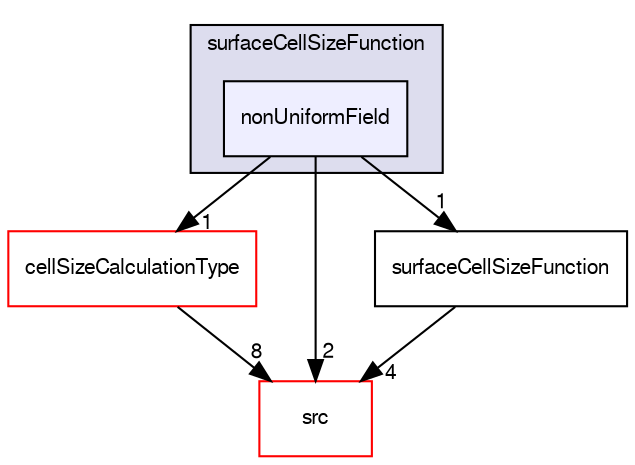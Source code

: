 digraph "applications/utilities/mesh/generation/foamyHexMesh/conformalVoronoiMesh/cellSizeControlSurfaces/surfaceCellSizeFunction/nonUniformField" {
  bgcolor=transparent;
  compound=true
  node [ fontsize="10", fontname="FreeSans"];
  edge [ labelfontsize="10", labelfontname="FreeSans"];
  subgraph clusterdir_fc62bd3073cdfde4a017d0480d72ac48 {
    graph [ bgcolor="#ddddee", pencolor="black", label="surfaceCellSizeFunction" fontname="FreeSans", fontsize="10", URL="dir_fc62bd3073cdfde4a017d0480d72ac48.html"]
  dir_ca54a840f8e6a038e319dd15a491ef32 [shape=box, label="nonUniformField", style="filled", fillcolor="#eeeeff", pencolor="black", URL="dir_ca54a840f8e6a038e319dd15a491ef32.html"];
  }
  dir_cb977a762f37908c5901377382527373 [shape=box label="cellSizeCalculationType" color="red" URL="dir_cb977a762f37908c5901377382527373.html"];
  dir_68267d1309a1af8e8297ef4c3efbcdba [shape=box label="src" color="red" URL="dir_68267d1309a1af8e8297ef4c3efbcdba.html"];
  dir_2a30fdf78c3e59eb3985e07526b5f2b0 [shape=box label="surfaceCellSizeFunction" URL="dir_2a30fdf78c3e59eb3985e07526b5f2b0.html"];
  dir_cb977a762f37908c5901377382527373->dir_68267d1309a1af8e8297ef4c3efbcdba [headlabel="8", labeldistance=1.5 headhref="dir_000369_000577.html"];
  dir_ca54a840f8e6a038e319dd15a491ef32->dir_cb977a762f37908c5901377382527373 [headlabel="1", labeldistance=1.5 headhref="dir_000373_000369.html"];
  dir_ca54a840f8e6a038e319dd15a491ef32->dir_68267d1309a1af8e8297ef4c3efbcdba [headlabel="2", labeldistance=1.5 headhref="dir_000373_000577.html"];
  dir_ca54a840f8e6a038e319dd15a491ef32->dir_2a30fdf78c3e59eb3985e07526b5f2b0 [headlabel="1", labeldistance=1.5 headhref="dir_000373_000374.html"];
  dir_2a30fdf78c3e59eb3985e07526b5f2b0->dir_68267d1309a1af8e8297ef4c3efbcdba [headlabel="4", labeldistance=1.5 headhref="dir_000374_000577.html"];
}
